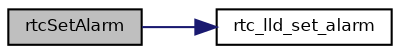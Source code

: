 digraph "rtcSetAlarm"
{
  bgcolor="transparent";
  edge [fontname="Helvetica",fontsize="8",labelfontname="Helvetica",labelfontsize="8"];
  node [fontname="Helvetica",fontsize="8",shape=record];
  rankdir="LR";
  Node36 [label="rtcSetAlarm",height=0.2,width=0.4,color="black", fillcolor="grey75", style="filled", fontcolor="black"];
  Node36 -> Node37 [color="midnightblue",fontsize="8",style="solid",fontname="Helvetica"];
  Node37 [label="rtc_lld_set_alarm",height=0.2,width=0.4,color="black",URL="$group___r_t_c.html#ga86b8e80792706a79ee52f85f21ba434a",tooltip="Set alarm time. "];
}
